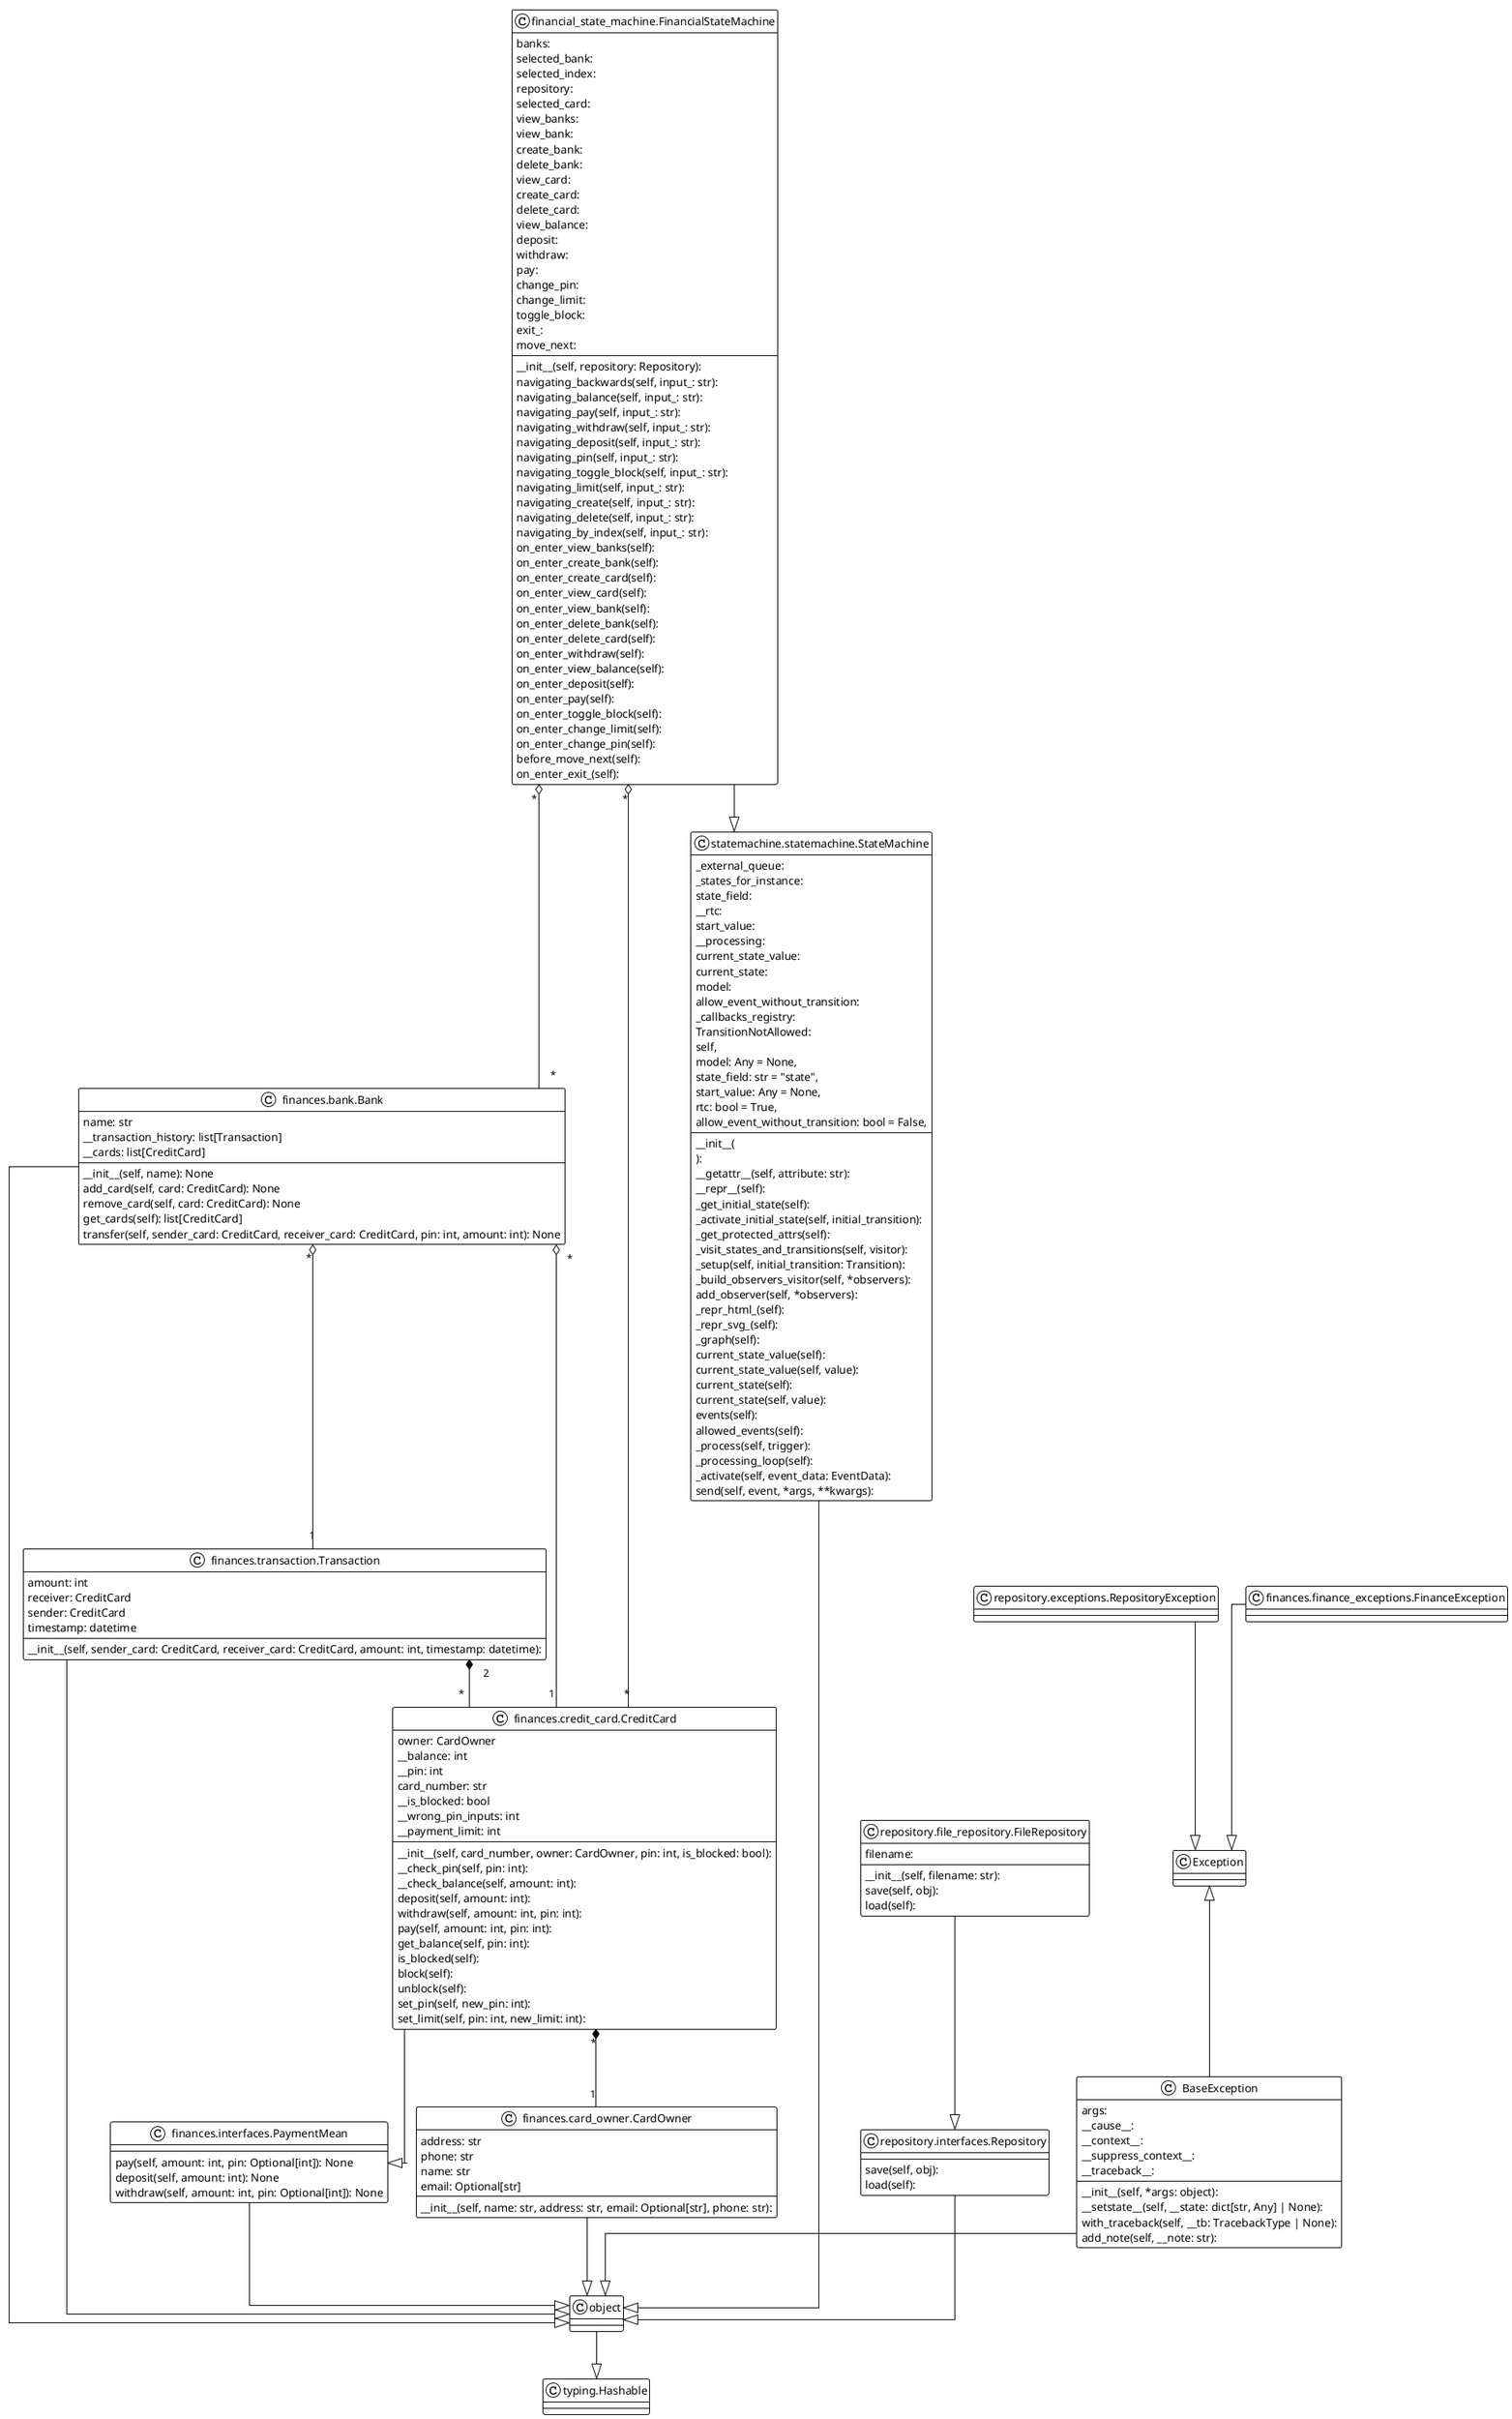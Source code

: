 @startuml

!theme plain
top to bottom direction
skinparam linetype ortho

class BaseException {
   args: 
   __cause__: 
   __context__: 
   __suppress_context__: 
   __traceback__: 
   __init__(self, *args: object): 
   __setstate__(self, __state: dict[str, Any] | None): 
   with_traceback(self, __tb: TracebackType | None): 
   add_note(self, __note: str): 
}
class Exception
class bank as "finances.bank.Bank" {
   name: str
   __transaction_history: list[Transaction]
   __cards: list[CreditCard]
   __init__(self, name): None
   add_card(self, card: CreditCard): None
   remove_card(self, card: CreditCard): None
   get_cards(self): list[CreditCard]
   transfer(self, sender_card: CreditCard, receiver_card: CreditCard, pin: int, amount: int): None
}
class cardowner as "finances.card_owner.CardOwner" {
   address: str
   phone: str
   name: str
   email: Optional[str]
   __init__(self, name: str, address: str, email: Optional[str], phone: str): 
}
class creditcard as "finances.credit_card.CreditCard" {
   owner: CardOwner
   __balance: int
   __pin: int
   card_number: str
   __is_blocked: bool
   __wrong_pin_inputs: int 
   __payment_limit: int
   __init__(self, card_number, owner: CardOwner, pin: int, is_blocked: bool): 
   __check_pin(self, pin: int): 
   __check_balance(self, amount: int): 
   deposit(self, amount: int): 
   withdraw(self, amount: int, pin: int): 
   pay(self, amount: int, pin: int): 
   get_balance(self, pin: int): 
   is_blocked(self): 
   block(self): 
   unblock(self): 
   set_pin(self, new_pin: int): 
   set_limit(self, pin: int, new_limit: int): 
}
class node6 as "finances.finance_exceptions.FinanceException"
class paymentmean as "finances.interfaces.PaymentMean" {
   pay(self, amount: int, pin: Optional[int]): None 
   deposit(self, amount: int): None
   withdraw(self, amount: int, pin: Optional[int]): None
}
class transaction as "finances.transaction.Transaction" {
   amount: int
   receiver: CreditCard
   sender: CreditCard
   timestamp: datetime
   __init__(self, sender_card: CreditCard, receiver_card: CreditCard, amount: int, timestamp: datetime): 
}
class financialstatemachine as "financial_state_machine.FinancialStateMachine" {
   banks: 
   selected_bank: 
   selected_index: 
   repository: 
   selected_card: 
   view_banks: 
   view_bank: 
   create_bank: 
   delete_bank: 
   view_card: 
   create_card: 
   delete_card: 
   view_balance: 
   deposit: 
   withdraw: 
   pay: 
   change_pin: 
   change_limit: 
   toggle_block: 
   exit_: 
   move_next: 
   __init__(self, repository: Repository): 
   navigating_backwards(self, input_: str): 
   navigating_balance(self, input_: str): 
   navigating_pay(self, input_: str): 
   navigating_withdraw(self, input_: str): 
   navigating_deposit(self, input_: str): 
   navigating_pin(self, input_: str): 
   navigating_toggle_block(self, input_: str): 
   navigating_limit(self, input_: str): 
   navigating_create(self, input_: str): 
   navigating_delete(self, input_: str): 
   navigating_by_index(self, input_: str): 
   on_enter_view_banks(self): 
   on_enter_create_bank(self): 
   on_enter_create_card(self): 
   on_enter_view_card(self): 
   on_enter_view_bank(self): 
   on_enter_delete_bank(self): 
   on_enter_delete_card(self): 
   on_enter_withdraw(self): 
   on_enter_view_balance(self): 
   on_enter_deposit(self): 
   on_enter_pay(self): 
   on_enter_toggle_block(self): 
   on_enter_change_limit(self): 
   on_enter_change_pin(self): 
   before_move_next(self): 
   on_enter_exit_(self): 
}
class object {
   '__doc__: 
   '__dict__: 
   '__module__: 
   '__annotations__: 
   '__class__(self): 
   '__class__(self, __type: type[object]): 
   '__init__(self): 
   '__new__(cls): 
   '__setattr__(self, __name: str, __value: Any): 
   '__delattr__(self, __name: str): 
   '__eq__(self, __value: object): 
   '__ne__(self, __value: object): 
   '__str__(self): 
   '__repr__(self): 
   '__hash__(self): 
   '__format__(self, __format_spec: str): 
   '__getattribute__(self, __name: str): 
   '__sizeof__(self): 
   '__reduce__(self): 
   '__reduce_ex__(self, __protocol: SupportsIndex): 
   '__reduce_ex__(self, __protocol: int): 
   '__getstate__(self): 
   '__dir__(self): 
   '__init_subclass__(cls): 
   '__subclasshook__(cls, __subclass: type): 
}
class repoexception as "repository.exceptions.RepositoryException"
class filerepo as "repository.file_repository.FileRepository" {
   filename: 
   __init__(self, filename: str): 
   save(self, obj): 
   load(self): 
}
class repo as "repository.interfaces.Repository" {
   save(self, obj): 
   load(self): 
}
class statemachine as "statemachine.statemachine.StateMachine" {
   _external_queue: 
   _states_for_instance: 
   state_field: 
   __rtc: 
   start_value: 
   __processing: 
   current_state_value: 
   current_state: 
   model: 
   allow_event_without_transition: 
   _callbacks_registry: 
   TransitionNotAllowed: 
   __init__(
        self,
        model: Any = None,
        state_field: str = "state",
        start_value: Any = None,
        rtc: bool = True,
        allow_event_without_transition: bool = False,
    ): 
   __getattr__(self, attribute: str): 
   __repr__(self): 
   _get_initial_state(self): 
   _activate_initial_state(self, initial_transition): 
   _get_protected_attrs(self): 
   _visit_states_and_transitions(self, visitor): 
   _setup(self, initial_transition: Transition): 
   _build_observers_visitor(self, *observers): 
   add_observer(self, *observers): 
   _repr_html_(self): 
   _repr_svg_(self): 
   _graph(self): 
   current_state_value(self): 
   current_state_value(self, value): 
   current_state(self): 
   current_state(self, value): 
   events(self): 
   allowed_events(self): 
   _process(self, trigger): 
   _processing_loop(self): 
   _activate(self, event_data: EventData): 
   send(self, event, *args, **kwargs): 
}
class node3 as "typing.Hashable" {
   '__hash__(self): 
}

BaseException --|> object        
Exception <|-- BaseException 
bank --|> object        
cardowner --|> object        
creditcard --|> paymentmean         
node6 --|> Exception     
paymentmean --|> object        
transaction --|> object        
financialstatemachine --|> statemachine         
object --|> node3         
repoexception --|> Exception     
filerepo --|> repo        
repo --|> object        
statemachine --|> object        

transaction "2" *-- "*" creditcard 
creditcard "*" *-- "1" cardowner 

financialstatemachine "*" o-- "*" bank
financialstatemachine "*" o-- "*" creditcard 

bank "*" o-- "1" transaction
bank "*" o-- "1" creditcard
@enduml
